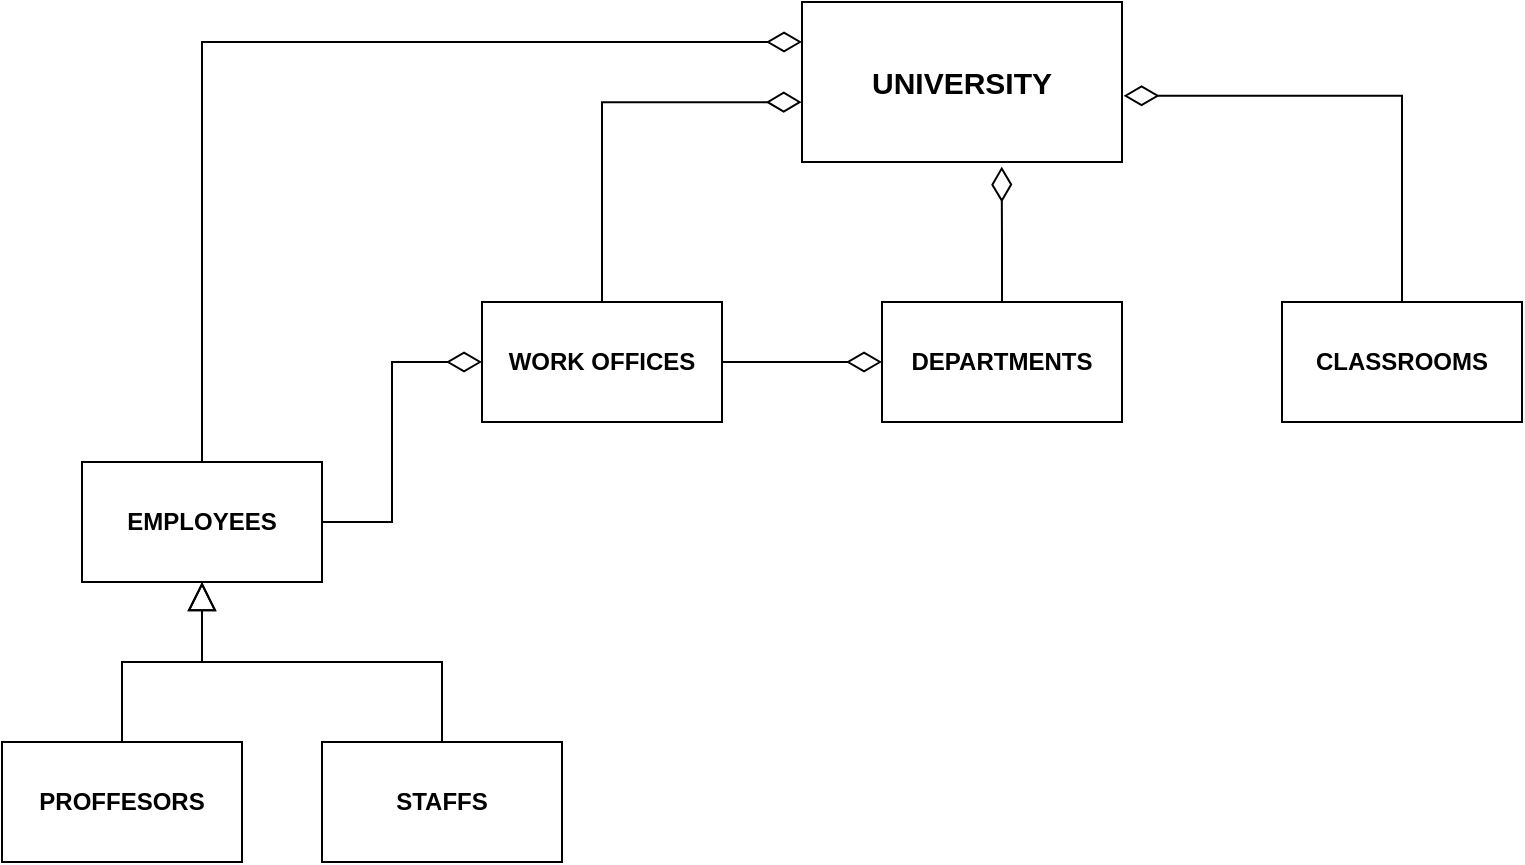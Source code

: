 <mxfile version="17.2.1" type="github">
  <diagram id="C5RBs43oDa-KdzZeNtuy" name="Page-1">
    <mxGraphModel dx="1422" dy="762" grid="1" gridSize="10" guides="1" tooltips="1" connect="1" arrows="1" fold="1" page="1" pageScale="1" pageWidth="827" pageHeight="1169" math="0" shadow="0">
      <root>
        <mxCell id="WIyWlLk6GJQsqaUBKTNV-0" />
        <mxCell id="WIyWlLk6GJQsqaUBKTNV-1" parent="WIyWlLk6GJQsqaUBKTNV-0" />
        <mxCell id="3yEqKJhA1tRX-wCZNCWJ-0" value="&lt;b&gt;&lt;font style=&quot;font-size: 15px&quot;&gt;UNIVERSITY&lt;/font&gt;&lt;/b&gt;" style="rounded=0;whiteSpace=wrap;html=1;" vertex="1" parent="WIyWlLk6GJQsqaUBKTNV-1">
          <mxGeometry x="440" y="250" width="160" height="80" as="geometry" />
        </mxCell>
        <mxCell id="3yEqKJhA1tRX-wCZNCWJ-1" style="edgeStyle=orthogonalEdgeStyle;rounded=0;orthogonalLoop=1;jettySize=auto;html=1;exitX=0.5;exitY=0;exitDx=0;exitDy=0;entryX=1.005;entryY=0.586;entryDx=0;entryDy=0;entryPerimeter=0;endArrow=diamondThin;endFill=0;endSize=15;startSize=15;" edge="1" parent="WIyWlLk6GJQsqaUBKTNV-1" source="3yEqKJhA1tRX-wCZNCWJ-2" target="3yEqKJhA1tRX-wCZNCWJ-0">
          <mxGeometry relative="1" as="geometry" />
        </mxCell>
        <mxCell id="3yEqKJhA1tRX-wCZNCWJ-2" value="&lt;b&gt;CLASSROOMS&lt;/b&gt;" style="rounded=0;whiteSpace=wrap;html=1;" vertex="1" parent="WIyWlLk6GJQsqaUBKTNV-1">
          <mxGeometry x="680" y="400" width="120" height="60" as="geometry" />
        </mxCell>
        <mxCell id="3yEqKJhA1tRX-wCZNCWJ-3" style="edgeStyle=orthogonalEdgeStyle;rounded=0;orthogonalLoop=1;jettySize=auto;html=1;entryX=0.624;entryY=1.029;entryDx=0;entryDy=0;entryPerimeter=0;endArrow=diamondThin;endFill=0;endSize=15;startSize=15;" edge="1" parent="WIyWlLk6GJQsqaUBKTNV-1" source="3yEqKJhA1tRX-wCZNCWJ-4" target="3yEqKJhA1tRX-wCZNCWJ-0">
          <mxGeometry relative="1" as="geometry" />
        </mxCell>
        <mxCell id="3yEqKJhA1tRX-wCZNCWJ-4" value="&lt;b&gt;DEPARTMENTS&lt;/b&gt;" style="rounded=0;whiteSpace=wrap;html=1;" vertex="1" parent="WIyWlLk6GJQsqaUBKTNV-1">
          <mxGeometry x="480" y="400" width="120" height="60" as="geometry" />
        </mxCell>
        <mxCell id="3yEqKJhA1tRX-wCZNCWJ-5" style="edgeStyle=orthogonalEdgeStyle;rounded=0;orthogonalLoop=1;jettySize=auto;html=1;endArrow=diamondThin;endFill=0;startSize=15;endSize=15;entryX=-0.001;entryY=0.626;entryDx=0;entryDy=0;entryPerimeter=0;" edge="1" parent="WIyWlLk6GJQsqaUBKTNV-1" source="3yEqKJhA1tRX-wCZNCWJ-7" target="3yEqKJhA1tRX-wCZNCWJ-0">
          <mxGeometry relative="1" as="geometry">
            <mxPoint x="340" y="280" as="targetPoint" />
            <Array as="points">
              <mxPoint x="340" y="300" />
            </Array>
          </mxGeometry>
        </mxCell>
        <mxCell id="3yEqKJhA1tRX-wCZNCWJ-6" style="edgeStyle=orthogonalEdgeStyle;rounded=0;orthogonalLoop=1;jettySize=auto;html=1;endArrow=diamondThin;endFill=0;startSize=15;endSize=15;" edge="1" parent="WIyWlLk6GJQsqaUBKTNV-1" source="3yEqKJhA1tRX-wCZNCWJ-7" target="3yEqKJhA1tRX-wCZNCWJ-4">
          <mxGeometry relative="1" as="geometry" />
        </mxCell>
        <mxCell id="3yEqKJhA1tRX-wCZNCWJ-7" value="&lt;b&gt;WORK OFFICES&lt;/b&gt;" style="rounded=0;whiteSpace=wrap;html=1;" vertex="1" parent="WIyWlLk6GJQsqaUBKTNV-1">
          <mxGeometry x="280" y="400" width="120" height="60" as="geometry" />
        </mxCell>
        <mxCell id="3yEqKJhA1tRX-wCZNCWJ-8" style="edgeStyle=orthogonalEdgeStyle;rounded=0;orthogonalLoop=1;jettySize=auto;html=1;entryX=0;entryY=0.25;entryDx=0;entryDy=0;endArrow=diamondThin;endFill=0;startSize=15;endSize=15;" edge="1" parent="WIyWlLk6GJQsqaUBKTNV-1" source="3yEqKJhA1tRX-wCZNCWJ-10" target="3yEqKJhA1tRX-wCZNCWJ-0">
          <mxGeometry relative="1" as="geometry">
            <Array as="points">
              <mxPoint x="140" y="270" />
            </Array>
          </mxGeometry>
        </mxCell>
        <mxCell id="3yEqKJhA1tRX-wCZNCWJ-9" style="edgeStyle=orthogonalEdgeStyle;rounded=0;orthogonalLoop=1;jettySize=auto;html=1;entryX=0;entryY=0.5;entryDx=0;entryDy=0;endArrow=diamondThin;endFill=0;startSize=15;endSize=15;" edge="1" parent="WIyWlLk6GJQsqaUBKTNV-1" source="3yEqKJhA1tRX-wCZNCWJ-10" target="3yEqKJhA1tRX-wCZNCWJ-7">
          <mxGeometry relative="1" as="geometry" />
        </mxCell>
        <mxCell id="3yEqKJhA1tRX-wCZNCWJ-10" value="&lt;b&gt;EMPLOYEES&lt;/b&gt;" style="rounded=0;whiteSpace=wrap;html=1;" vertex="1" parent="WIyWlLk6GJQsqaUBKTNV-1">
          <mxGeometry x="80" y="480" width="120" height="60" as="geometry" />
        </mxCell>
        <mxCell id="3yEqKJhA1tRX-wCZNCWJ-11" style="edgeStyle=orthogonalEdgeStyle;rounded=0;orthogonalLoop=1;jettySize=auto;html=1;endArrow=block;endFill=0;startSize=15;endSize=12;entryX=0.5;entryY=1;entryDx=0;entryDy=0;" edge="1" parent="WIyWlLk6GJQsqaUBKTNV-1" source="3yEqKJhA1tRX-wCZNCWJ-12" target="3yEqKJhA1tRX-wCZNCWJ-10">
          <mxGeometry relative="1" as="geometry">
            <mxPoint x="170" y="540" as="targetPoint" />
            <Array as="points">
              <mxPoint x="260" y="580" />
              <mxPoint x="140" y="580" />
            </Array>
          </mxGeometry>
        </mxCell>
        <mxCell id="3yEqKJhA1tRX-wCZNCWJ-12" value="&lt;font style=&quot;font-size: 12px&quot;&gt;&lt;b&gt;STAFFS&lt;/b&gt;&lt;/font&gt;" style="rounded=0;whiteSpace=wrap;html=1;" vertex="1" parent="WIyWlLk6GJQsqaUBKTNV-1">
          <mxGeometry x="200" y="620" width="120" height="60" as="geometry" />
        </mxCell>
        <mxCell id="3yEqKJhA1tRX-wCZNCWJ-13" style="edgeStyle=orthogonalEdgeStyle;rounded=0;orthogonalLoop=1;jettySize=auto;html=1;endArrow=block;endFill=0;startSize=15;endSize=12;" edge="1" parent="WIyWlLk6GJQsqaUBKTNV-1" source="3yEqKJhA1tRX-wCZNCWJ-14">
          <mxGeometry relative="1" as="geometry">
            <mxPoint x="140" y="540" as="targetPoint" />
            <Array as="points">
              <mxPoint x="100" y="580" />
              <mxPoint x="140" y="580" />
            </Array>
          </mxGeometry>
        </mxCell>
        <mxCell id="3yEqKJhA1tRX-wCZNCWJ-14" value="&lt;b&gt;PROFFESORS&lt;/b&gt;" style="rounded=0;whiteSpace=wrap;html=1;" vertex="1" parent="WIyWlLk6GJQsqaUBKTNV-1">
          <mxGeometry x="40" y="620" width="120" height="60" as="geometry" />
        </mxCell>
      </root>
    </mxGraphModel>
  </diagram>
</mxfile>
